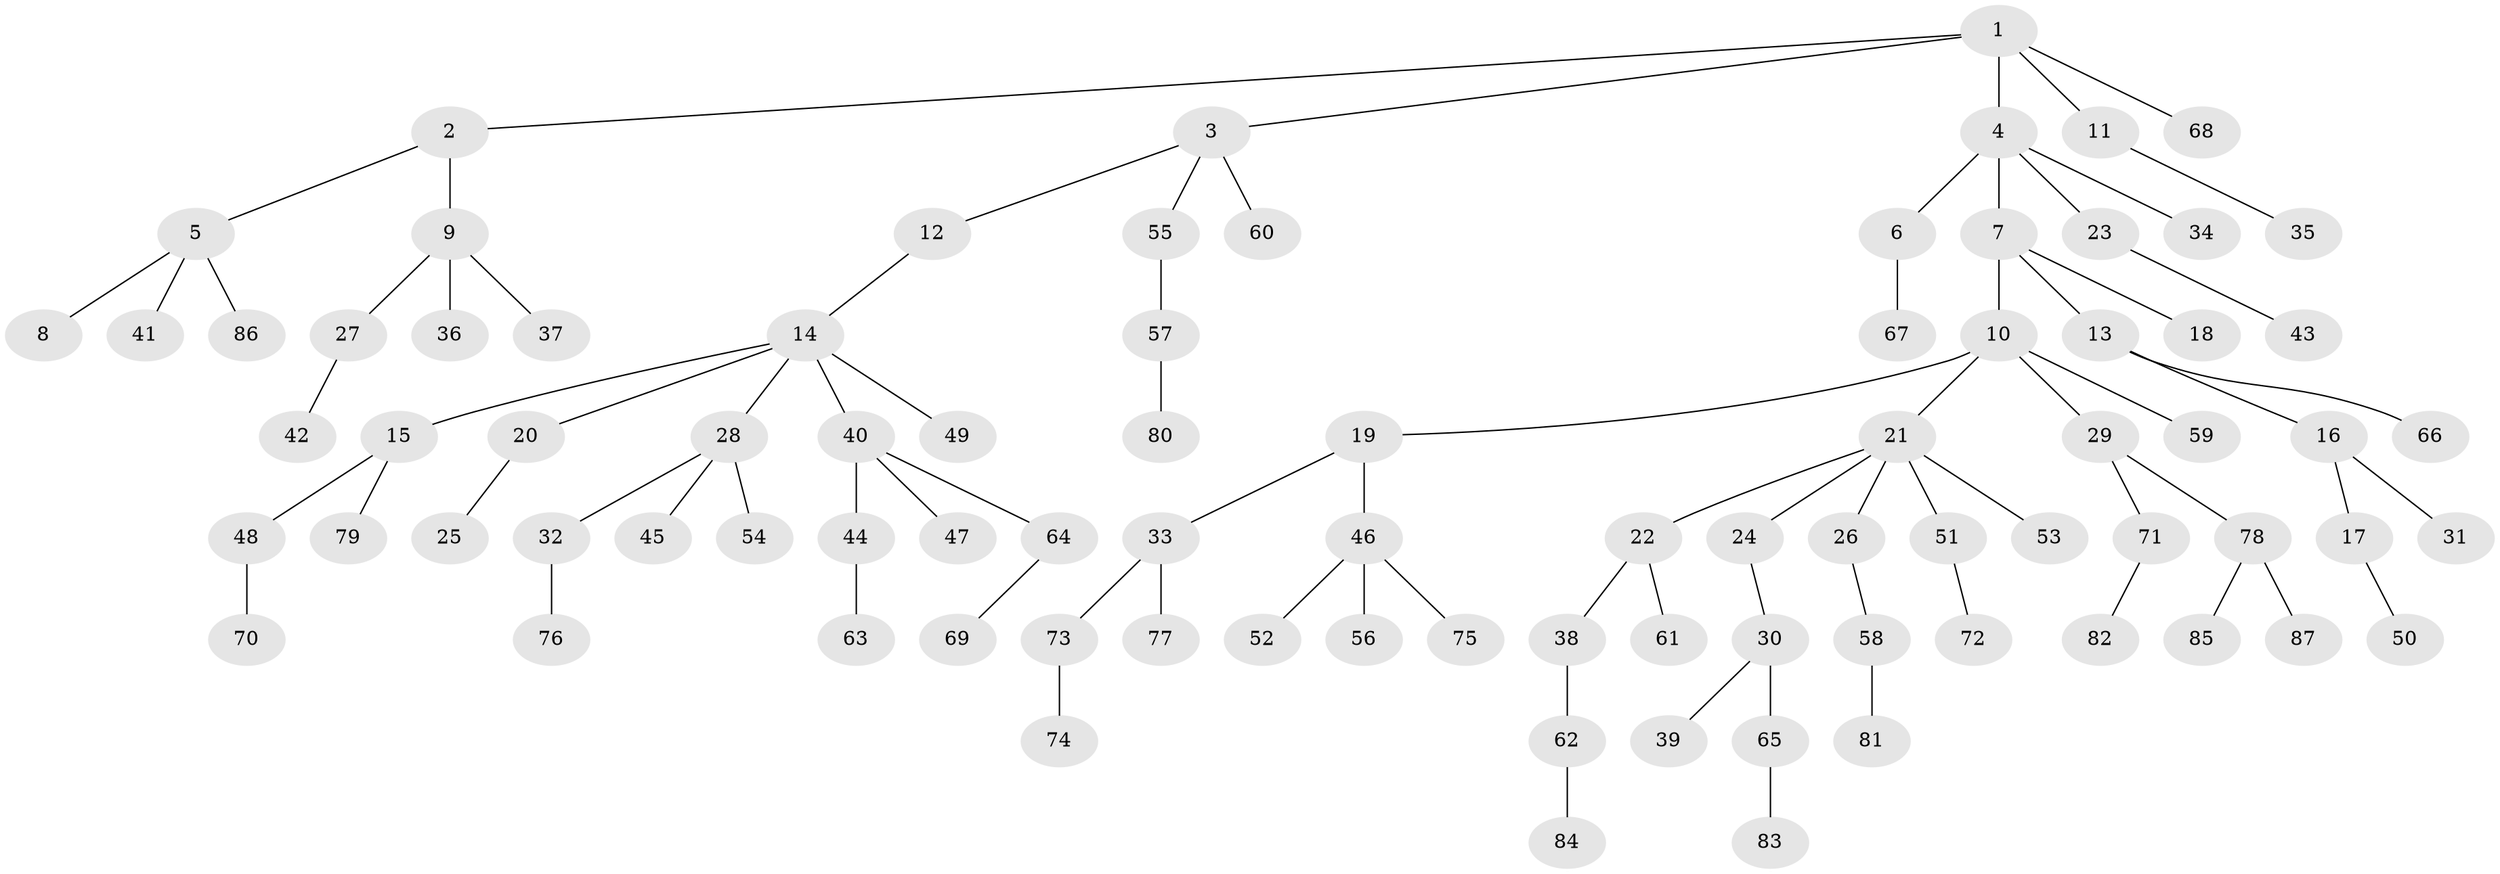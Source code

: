 // coarse degree distribution, {7: 0.03508771929824561, 3: 0.08771929824561403, 5: 0.017543859649122806, 1: 0.5964912280701754, 2: 0.17543859649122806, 6: 0.03508771929824561, 4: 0.05263157894736842}
// Generated by graph-tools (version 1.1) at 2025/24/03/03/25 07:24:06]
// undirected, 87 vertices, 86 edges
graph export_dot {
graph [start="1"]
  node [color=gray90,style=filled];
  1;
  2;
  3;
  4;
  5;
  6;
  7;
  8;
  9;
  10;
  11;
  12;
  13;
  14;
  15;
  16;
  17;
  18;
  19;
  20;
  21;
  22;
  23;
  24;
  25;
  26;
  27;
  28;
  29;
  30;
  31;
  32;
  33;
  34;
  35;
  36;
  37;
  38;
  39;
  40;
  41;
  42;
  43;
  44;
  45;
  46;
  47;
  48;
  49;
  50;
  51;
  52;
  53;
  54;
  55;
  56;
  57;
  58;
  59;
  60;
  61;
  62;
  63;
  64;
  65;
  66;
  67;
  68;
  69;
  70;
  71;
  72;
  73;
  74;
  75;
  76;
  77;
  78;
  79;
  80;
  81;
  82;
  83;
  84;
  85;
  86;
  87;
  1 -- 2;
  1 -- 3;
  1 -- 4;
  1 -- 11;
  1 -- 68;
  2 -- 5;
  2 -- 9;
  3 -- 12;
  3 -- 55;
  3 -- 60;
  4 -- 6;
  4 -- 7;
  4 -- 23;
  4 -- 34;
  5 -- 8;
  5 -- 41;
  5 -- 86;
  6 -- 67;
  7 -- 10;
  7 -- 13;
  7 -- 18;
  9 -- 27;
  9 -- 36;
  9 -- 37;
  10 -- 19;
  10 -- 21;
  10 -- 29;
  10 -- 59;
  11 -- 35;
  12 -- 14;
  13 -- 16;
  13 -- 66;
  14 -- 15;
  14 -- 20;
  14 -- 28;
  14 -- 40;
  14 -- 49;
  15 -- 48;
  15 -- 79;
  16 -- 17;
  16 -- 31;
  17 -- 50;
  19 -- 33;
  19 -- 46;
  20 -- 25;
  21 -- 22;
  21 -- 24;
  21 -- 26;
  21 -- 51;
  21 -- 53;
  22 -- 38;
  22 -- 61;
  23 -- 43;
  24 -- 30;
  26 -- 58;
  27 -- 42;
  28 -- 32;
  28 -- 45;
  28 -- 54;
  29 -- 71;
  29 -- 78;
  30 -- 39;
  30 -- 65;
  32 -- 76;
  33 -- 73;
  33 -- 77;
  38 -- 62;
  40 -- 44;
  40 -- 47;
  40 -- 64;
  44 -- 63;
  46 -- 52;
  46 -- 56;
  46 -- 75;
  48 -- 70;
  51 -- 72;
  55 -- 57;
  57 -- 80;
  58 -- 81;
  62 -- 84;
  64 -- 69;
  65 -- 83;
  71 -- 82;
  73 -- 74;
  78 -- 85;
  78 -- 87;
}
